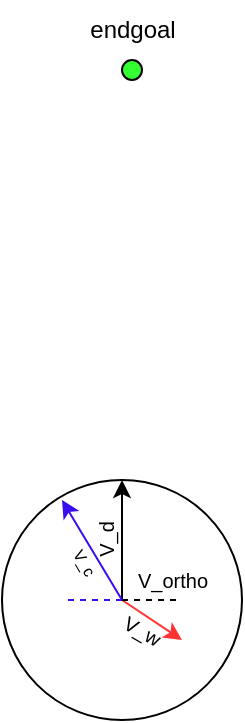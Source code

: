 <mxfile>
    <diagram id="MiODYBcldrgt6UNiKDrV" name="Page-1">
        <mxGraphModel dx="660" dy="180" grid="1" gridSize="10" guides="1" tooltips="1" connect="1" arrows="1" fold="1" page="1" pageScale="1" pageWidth="850" pageHeight="1100" math="0" shadow="0">
            <root>
                <mxCell id="0"/>
                <mxCell id="1" parent="0"/>
                <mxCell id="5" value="" style="group" parent="1" vertex="1" connectable="0">
                    <mxGeometry x="280" y="340" width="120" height="120" as="geometry"/>
                </mxCell>
                <mxCell id="2" value="" style="ellipse;whiteSpace=wrap;html=1;aspect=fixed;" parent="5" vertex="1">
                    <mxGeometry width="120" height="120" as="geometry"/>
                </mxCell>
                <mxCell id="3" value="" style="edgeStyle=none;orthogonalLoop=1;jettySize=auto;html=1;entryX=0.5;entryY=0;entryDx=0;entryDy=0;" parent="5" target="2" edge="1">
                    <mxGeometry width="80" relative="1" as="geometry">
                        <mxPoint x="60" y="59.5" as="sourcePoint"/>
                        <mxPoint x="140" y="59.5" as="targetPoint"/>
                        <Array as="points"/>
                    </mxGeometry>
                </mxCell>
                <mxCell id="4" value="" style="edgeStyle=none;orthogonalLoop=1;jettySize=auto;html=1;strokeColor=#FF3333;" parent="5" edge="1">
                    <mxGeometry width="80" relative="1" as="geometry">
                        <mxPoint x="60" y="60" as="sourcePoint"/>
                        <mxPoint x="90" y="80" as="targetPoint"/>
                        <Array as="points"/>
                    </mxGeometry>
                </mxCell>
                <mxCell id="8" value="&lt;font style=&quot;font-size: 10px;&quot;&gt;V_d&lt;br&gt;&lt;/font&gt;" style="text;html=1;align=center;verticalAlign=middle;resizable=0;points=[];autosize=1;strokeColor=none;fillColor=none;rotation=-90;" vertex="1" parent="5">
                    <mxGeometry x="32" y="15" width="40" height="30" as="geometry"/>
                </mxCell>
                <mxCell id="9" value="&lt;font style=&quot;font-size: 10px;&quot;&gt;V_w&lt;br&gt;&lt;/font&gt;" style="text;html=1;align=center;verticalAlign=middle;resizable=0;points=[];autosize=1;strokeColor=none;fillColor=none;rotation=30;" vertex="1" parent="5">
                    <mxGeometry x="50" y="60" width="40" height="30" as="geometry"/>
                </mxCell>
                <mxCell id="10" value="" style="endArrow=none;dashed=1;html=1;fontSize=8;" edge="1" parent="5">
                    <mxGeometry width="50" height="50" relative="1" as="geometry">
                        <mxPoint x="60" y="60" as="sourcePoint"/>
                        <mxPoint x="90" y="60" as="targetPoint"/>
                    </mxGeometry>
                </mxCell>
                <mxCell id="11" value="&lt;font style=&quot;font-size: 10px;&quot;&gt;V_ortho&lt;br&gt;&lt;/font&gt;" style="text;html=1;align=center;verticalAlign=middle;resizable=0;points=[];autosize=1;strokeColor=none;fillColor=none;rotation=0;" vertex="1" parent="5">
                    <mxGeometry x="55" y="35" width="60" height="30" as="geometry"/>
                </mxCell>
                <mxCell id="12" value="" style="endArrow=none;dashed=1;html=1;fontSize=8;strokeColor=#3A0CF0;" edge="1" parent="5">
                    <mxGeometry width="50" height="50" relative="1" as="geometry">
                        <mxPoint x="60" y="60" as="sourcePoint"/>
                        <mxPoint x="30" y="60" as="targetPoint"/>
                    </mxGeometry>
                </mxCell>
                <mxCell id="14" value="V_c" style="text;html=1;align=center;verticalAlign=middle;resizable=0;points=[];autosize=1;strokeColor=none;fillColor=none;fontSize=8;rotation=60;" vertex="1" parent="5">
                    <mxGeometry x="21" y="31" width="40" height="20" as="geometry"/>
                </mxCell>
                <mxCell id="6" value="" style="ellipse;whiteSpace=wrap;html=1;aspect=fixed;fillColor=#33FF33;" vertex="1" parent="1">
                    <mxGeometry x="340" y="130" width="10" height="10" as="geometry"/>
                </mxCell>
                <mxCell id="7" value="endgoal" style="text;html=1;align=center;verticalAlign=middle;resizable=0;points=[];autosize=1;strokeColor=none;fillColor=none;" vertex="1" parent="1">
                    <mxGeometry x="310" y="100" width="70" height="30" as="geometry"/>
                </mxCell>
                <mxCell id="13" value="" style="edgeStyle=none;orthogonalLoop=1;jettySize=auto;html=1;strokeColor=#3A0CF0;fontSize=8;" edge="1" parent="1">
                    <mxGeometry width="80" relative="1" as="geometry">
                        <mxPoint x="340" y="400" as="sourcePoint"/>
                        <mxPoint x="310" y="350" as="targetPoint"/>
                        <Array as="points"/>
                    </mxGeometry>
                </mxCell>
            </root>
        </mxGraphModel>
    </diagram>
</mxfile>